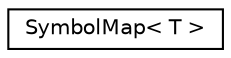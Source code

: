 digraph "类继承关系图"
{
 // INTERACTIVE_SVG=YES
 // LATEX_PDF_SIZE
  edge [fontname="Helvetica",fontsize="10",labelfontname="Helvetica",labelfontsize="10"];
  node [fontname="Helvetica",fontsize="10",shape=record];
  rankdir="LR";
  Node0 [label="SymbolMap\< T \>",height=0.2,width=0.4,color="black", fillcolor="white", style="filled",URL="$d4/d85/class_symbol_map.html",tooltip="Class implementing a symbol map that maps symbol names to objects."];
}
